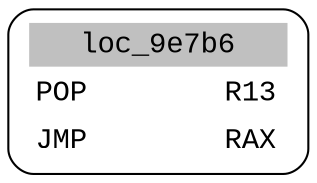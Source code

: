digraph asm_graph {
1941 [
shape="Mrecord" fontname="Courier New"label =<<table border="0" cellborder="0" cellpadding="3"><tr><td align="center" colspan="2" bgcolor="grey">loc_9e7b6</td></tr><tr><td align="left">POP        R13</td></tr><tr><td align="left">JMP        RAX</td></tr></table>> ];
}